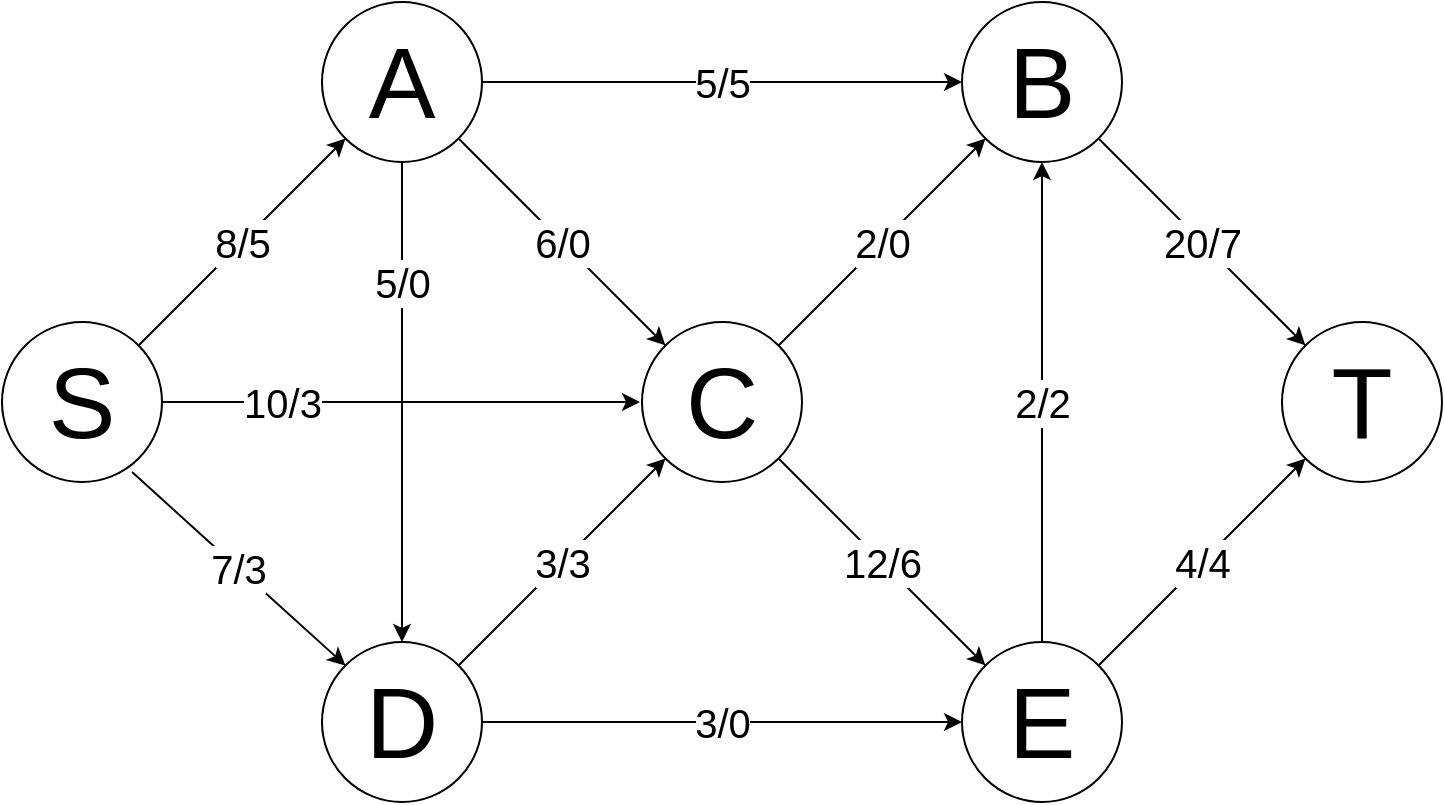 <mxfile version="13.4.9" type="device"><diagram id="efRMAAGRPAgKMZU_HgJs" name="Page-1"><mxGraphModel dx="1418" dy="795" grid="1" gridSize="10" guides="1" tooltips="1" connect="1" arrows="1" fold="1" page="1" pageScale="1" pageWidth="827" pageHeight="1169" math="0" shadow="0"><root><mxCell id="0"/><mxCell id="1" parent="0"/><mxCell id="nt9KY17Y1JwtMDDFpKBx-14" value="&lt;font style=&quot;font-size: 20px&quot;&gt;10/3&lt;/font&gt;" style="edgeStyle=orthogonalEdgeStyle;rounded=0;orthogonalLoop=1;jettySize=auto;html=1;entryX=0;entryY=0.5;entryDx=0;entryDy=0;" edge="1" parent="1"><mxGeometry x="-0.492" relative="1" as="geometry"><mxPoint x="119" y="240" as="sourcePoint"/><mxPoint x="359" y="240" as="targetPoint"/><mxPoint as="offset"/></mxGeometry></mxCell><mxCell id="nt9KY17Y1JwtMDDFpKBx-1" value="&lt;font style=&quot;font-size: 50px&quot;&gt;S&lt;/font&gt;" style="ellipse;whiteSpace=wrap;html=1;aspect=fixed;" vertex="1" parent="1"><mxGeometry x="40" y="200" width="80" height="80" as="geometry"/></mxCell><mxCell id="nt9KY17Y1JwtMDDFpKBx-10" value="&lt;font style=&quot;font-size: 20px&quot;&gt;5/5&lt;/font&gt;" style="edgeStyle=orthogonalEdgeStyle;rounded=0;orthogonalLoop=1;jettySize=auto;html=1;entryX=0;entryY=0.5;entryDx=0;entryDy=0;" edge="1" parent="1" source="nt9KY17Y1JwtMDDFpKBx-3" target="nt9KY17Y1JwtMDDFpKBx-6"><mxGeometry relative="1" as="geometry"/></mxCell><mxCell id="nt9KY17Y1JwtMDDFpKBx-13" value="&lt;font style=&quot;font-size: 20px&quot;&gt;5/0&lt;/font&gt;" style="edgeStyle=orthogonalEdgeStyle;rounded=0;orthogonalLoop=1;jettySize=auto;html=1;entryX=0.5;entryY=0;entryDx=0;entryDy=0;" edge="1" parent="1" source="nt9KY17Y1JwtMDDFpKBx-3" target="nt9KY17Y1JwtMDDFpKBx-4"><mxGeometry x="-0.5" relative="1" as="geometry"><mxPoint as="offset"/></mxGeometry></mxCell><mxCell id="nt9KY17Y1JwtMDDFpKBx-3" value="&lt;font style=&quot;font-size: 50px&quot;&gt;A&lt;/font&gt;" style="ellipse;whiteSpace=wrap;html=1;aspect=fixed;" vertex="1" parent="1"><mxGeometry x="200" y="40" width="80" height="80" as="geometry"/></mxCell><mxCell id="nt9KY17Y1JwtMDDFpKBx-12" value="&lt;font style=&quot;font-size: 20px&quot;&gt;3/0&lt;/font&gt;" style="edgeStyle=orthogonalEdgeStyle;rounded=0;orthogonalLoop=1;jettySize=auto;html=1;entryX=0;entryY=0.5;entryDx=0;entryDy=0;" edge="1" parent="1" source="nt9KY17Y1JwtMDDFpKBx-4" target="nt9KY17Y1JwtMDDFpKBx-8"><mxGeometry relative="1" as="geometry"/></mxCell><mxCell id="nt9KY17Y1JwtMDDFpKBx-4" value="&lt;font style=&quot;font-size: 50px&quot;&gt;D&lt;/font&gt;" style="ellipse;whiteSpace=wrap;html=1;aspect=fixed;" vertex="1" parent="1"><mxGeometry x="200" y="360" width="80" height="80" as="geometry"/></mxCell><mxCell id="nt9KY17Y1JwtMDDFpKBx-6" value="&lt;font style=&quot;font-size: 50px&quot;&gt;B&lt;/font&gt;" style="ellipse;whiteSpace=wrap;html=1;aspect=fixed;" vertex="1" parent="1"><mxGeometry x="520" y="40" width="80" height="80" as="geometry"/></mxCell><mxCell id="nt9KY17Y1JwtMDDFpKBx-7" value="&lt;font style=&quot;font-size: 50px&quot;&gt;T&lt;/font&gt;" style="ellipse;whiteSpace=wrap;html=1;aspect=fixed;" vertex="1" parent="1"><mxGeometry x="680" y="200" width="80" height="80" as="geometry"/></mxCell><mxCell id="nt9KY17Y1JwtMDDFpKBx-11" value="&lt;font style=&quot;font-size: 20px&quot;&gt;2/2&lt;/font&gt;" style="edgeStyle=orthogonalEdgeStyle;rounded=0;orthogonalLoop=1;jettySize=auto;html=1;entryX=0.5;entryY=1;entryDx=0;entryDy=0;" edge="1" parent="1" source="nt9KY17Y1JwtMDDFpKBx-8" target="nt9KY17Y1JwtMDDFpKBx-6"><mxGeometry relative="1" as="geometry"/></mxCell><mxCell id="nt9KY17Y1JwtMDDFpKBx-8" value="&lt;font style=&quot;font-size: 50px&quot;&gt;E&lt;/font&gt;" style="ellipse;whiteSpace=wrap;html=1;aspect=fixed;" vertex="1" parent="1"><mxGeometry x="520" y="360" width="80" height="80" as="geometry"/></mxCell><mxCell id="nt9KY17Y1JwtMDDFpKBx-9" value="&lt;font style=&quot;font-size: 50px&quot;&gt;C&lt;/font&gt;" style="ellipse;whiteSpace=wrap;html=1;aspect=fixed;" vertex="1" parent="1"><mxGeometry x="360" y="200" width="80" height="80" as="geometry"/></mxCell><mxCell id="nt9KY17Y1JwtMDDFpKBx-15" value="&lt;font style=&quot;font-size: 20px&quot;&gt;8/5&lt;/font&gt;" style="endArrow=classic;html=1;exitX=1;exitY=0;exitDx=0;exitDy=0;entryX=0;entryY=1;entryDx=0;entryDy=0;" edge="1" parent="1" source="nt9KY17Y1JwtMDDFpKBx-1" target="nt9KY17Y1JwtMDDFpKBx-3"><mxGeometry width="50" height="50" relative="1" as="geometry"><mxPoint x="80" y="140" as="sourcePoint"/><mxPoint x="130" y="90" as="targetPoint"/></mxGeometry></mxCell><mxCell id="nt9KY17Y1JwtMDDFpKBx-16" value="&lt;font style=&quot;font-size: 20px&quot;&gt;20/7&lt;/font&gt;" style="endArrow=classic;html=1;exitX=1;exitY=1;exitDx=0;exitDy=0;entryX=0;entryY=0;entryDx=0;entryDy=0;" edge="1" parent="1" source="nt9KY17Y1JwtMDDFpKBx-6" target="nt9KY17Y1JwtMDDFpKBx-7"><mxGeometry width="50" height="50" relative="1" as="geometry"><mxPoint x="390" y="430" as="sourcePoint"/><mxPoint x="440" y="380" as="targetPoint"/></mxGeometry></mxCell><mxCell id="nt9KY17Y1JwtMDDFpKBx-17" value="&lt;font style=&quot;font-size: 20px&quot;&gt;7/3&lt;/font&gt;" style="endArrow=classic;html=1;exitX=0.813;exitY=0.938;exitDx=0;exitDy=0;exitPerimeter=0;entryX=0;entryY=0;entryDx=0;entryDy=0;" edge="1" parent="1" source="nt9KY17Y1JwtMDDFpKBx-1" target="nt9KY17Y1JwtMDDFpKBx-4"><mxGeometry width="50" height="50" relative="1" as="geometry"><mxPoint x="390" y="430" as="sourcePoint"/><mxPoint x="440" y="380" as="targetPoint"/></mxGeometry></mxCell><mxCell id="nt9KY17Y1JwtMDDFpKBx-18" value="&lt;font style=&quot;font-size: 20px&quot;&gt;4/4&lt;/font&gt;" style="endArrow=classic;html=1;exitX=1;exitY=0;exitDx=0;exitDy=0;entryX=0;entryY=1;entryDx=0;entryDy=0;" edge="1" parent="1" source="nt9KY17Y1JwtMDDFpKBx-8" target="nt9KY17Y1JwtMDDFpKBx-7"><mxGeometry width="50" height="50" relative="1" as="geometry"><mxPoint x="390" y="430" as="sourcePoint"/><mxPoint x="440" y="380" as="targetPoint"/></mxGeometry></mxCell><mxCell id="nt9KY17Y1JwtMDDFpKBx-19" value="&lt;font style=&quot;font-size: 20px&quot;&gt;6/0&lt;/font&gt;" style="endArrow=classic;html=1;exitX=1;exitY=1;exitDx=0;exitDy=0;entryX=0;entryY=0;entryDx=0;entryDy=0;" edge="1" parent="1" source="nt9KY17Y1JwtMDDFpKBx-3" target="nt9KY17Y1JwtMDDFpKBx-9"><mxGeometry width="50" height="50" relative="1" as="geometry"><mxPoint x="340" y="160" as="sourcePoint"/><mxPoint x="390" y="110" as="targetPoint"/></mxGeometry></mxCell><mxCell id="nt9KY17Y1JwtMDDFpKBx-20" value="&lt;font style=&quot;font-size: 20px&quot;&gt;2/0&lt;/font&gt;" style="endArrow=classic;html=1;exitX=1;exitY=0;exitDx=0;exitDy=0;entryX=0;entryY=1;entryDx=0;entryDy=0;" edge="1" parent="1" source="nt9KY17Y1JwtMDDFpKBx-9" target="nt9KY17Y1JwtMDDFpKBx-6"><mxGeometry width="50" height="50" relative="1" as="geometry"><mxPoint x="450" y="160" as="sourcePoint"/><mxPoint x="500" y="110" as="targetPoint"/></mxGeometry></mxCell><mxCell id="nt9KY17Y1JwtMDDFpKBx-21" value="&lt;font style=&quot;font-size: 20px&quot;&gt;12/6&lt;/font&gt;" style="endArrow=classic;html=1;exitX=1;exitY=1;exitDx=0;exitDy=0;entryX=0;entryY=0;entryDx=0;entryDy=0;" edge="1" parent="1" source="nt9KY17Y1JwtMDDFpKBx-9" target="nt9KY17Y1JwtMDDFpKBx-8"><mxGeometry width="50" height="50" relative="1" as="geometry"><mxPoint x="470" y="310" as="sourcePoint"/><mxPoint x="520" y="260" as="targetPoint"/></mxGeometry></mxCell><mxCell id="nt9KY17Y1JwtMDDFpKBx-22" value="&lt;font style=&quot;font-size: 20px&quot;&gt;3/3&lt;/font&gt;" style="endArrow=classic;html=1;exitX=1;exitY=0;exitDx=0;exitDy=0;entryX=0;entryY=1;entryDx=0;entryDy=0;" edge="1" parent="1" source="nt9KY17Y1JwtMDDFpKBx-4" target="nt9KY17Y1JwtMDDFpKBx-9"><mxGeometry width="50" height="50" relative="1" as="geometry"><mxPoint x="290" y="350" as="sourcePoint"/><mxPoint x="340" y="300" as="targetPoint"/></mxGeometry></mxCell></root></mxGraphModel></diagram></mxfile>